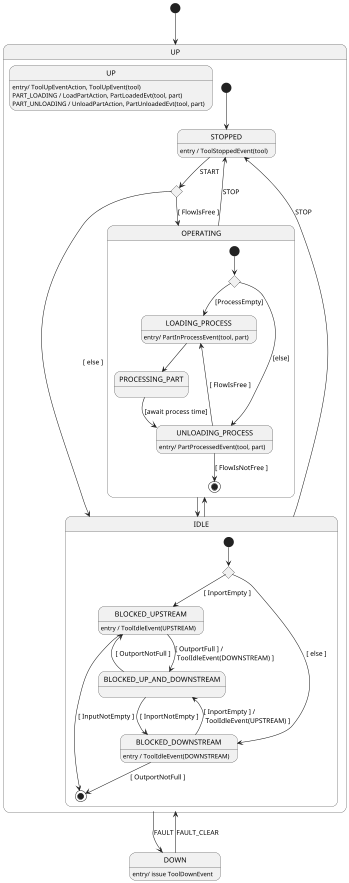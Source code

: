 @startuml
'https://plantuml.com/state-diagram
skinparam defaultTextAlignment left
scale 350 width

[*] --> UP
state DOWN : entry/ issue ToolDownEvent

state UP {
    state UP: entry/ ToolUpEventAction, ToolUpEvent(tool)
    state UP: PART_LOADING / LoadPartAction, PartLoadedEvt(tool, part)
    state UP: PART_UNLOADING / UnloadPartAction, PartUnloadedEvt(tool, part)

    state STOPPED
    STOPPED: entry / ToolStoppedEvent(tool)

    state UP_CHOICE <<choice>>
    [*] --> STOPPED
    STOPPED --> UP_CHOICE: START
    UP_CHOICE --> OPERATING: [ FlowIsFree ]
    UP_CHOICE --> IDLE: [ else ]

    OPERATING --> STOPPED: STOP
    OPERATING --> IDLE

    state IDLE {

        state BLOCKED_UPSTREAM: entry / ToolIdleEvent(UPSTREAM)
        state BLOCKED_DOWNSTREAM: entry / ToolIdleEvent(DOWNSTREAM)
        state IDLE_CHOICE <<choice>>

        [*] --> IDLE_CHOICE
        IDLE_CHOICE --> BLOCKED_UPSTREAM: [ InportEmpty ]
        IDLE_CHOICE --> BLOCKED_DOWNSTREAM: [ else ]
        BLOCKED_DOWNSTREAM --> BLOCKED_UP_AND_DOWNSTREAM: [ InportEmpty ] /\n ToolIdleEvent(UPSTREAM) ]
        BLOCKED_UPSTREAM --> BLOCKED_UP_AND_DOWNSTREAM: [ OutportFull ] /\n ToolIdleEvent(DOWNSTREAM) ]
        BLOCKED_UP_AND_DOWNSTREAM --> BLOCKED_UPSTREAM: [ OutportNotFull ]
        BLOCKED_UP_AND_DOWNSTREAM --> BLOCKED_DOWNSTREAM: [ InportNotEmpty ]
        BLOCKED_DOWNSTREAM --> [*]: [ OutportNotFull ]
        BLOCKED_UPSTREAM --> [*]: [ InputNotEmpty ]
     }

    state OPERATING {
        state LOADING_PROCESS: entry/ PartInProcessEvent(tool, part)
        state UNLOADING_PROCESS: entry/ PartProcessedEvent(tool, part)
        state CHOICE_PROCESS_EMPTY <<choice>>
        state PROCESSING_PART

        [*] --> CHOICE_PROCESS_EMPTY
        CHOICE_PROCESS_EMPTY --> LOADING_PROCESS: [ProcessEmpty]
        CHOICE_PROCESS_EMPTY --> UNLOADING_PROCESS: [else]
        LOADING_PROCESS --> PROCESSING_PART

        PROCESSING_PART --> UNLOADING_PROCESS: [await process time]
        UNLOADING_PROCESS --> LOADING_PROCESS: [ FlowIsFree ]
        UNLOADING_PROCESS --> [*] : [ FlowIsNotFree ]
    }

    IDLE --> OPERATING
    IDLE --> STOPPED: STOP

}

UP --> DOWN: FAULT
DOWN --> UP: FAULT_CLEAR
@enduml